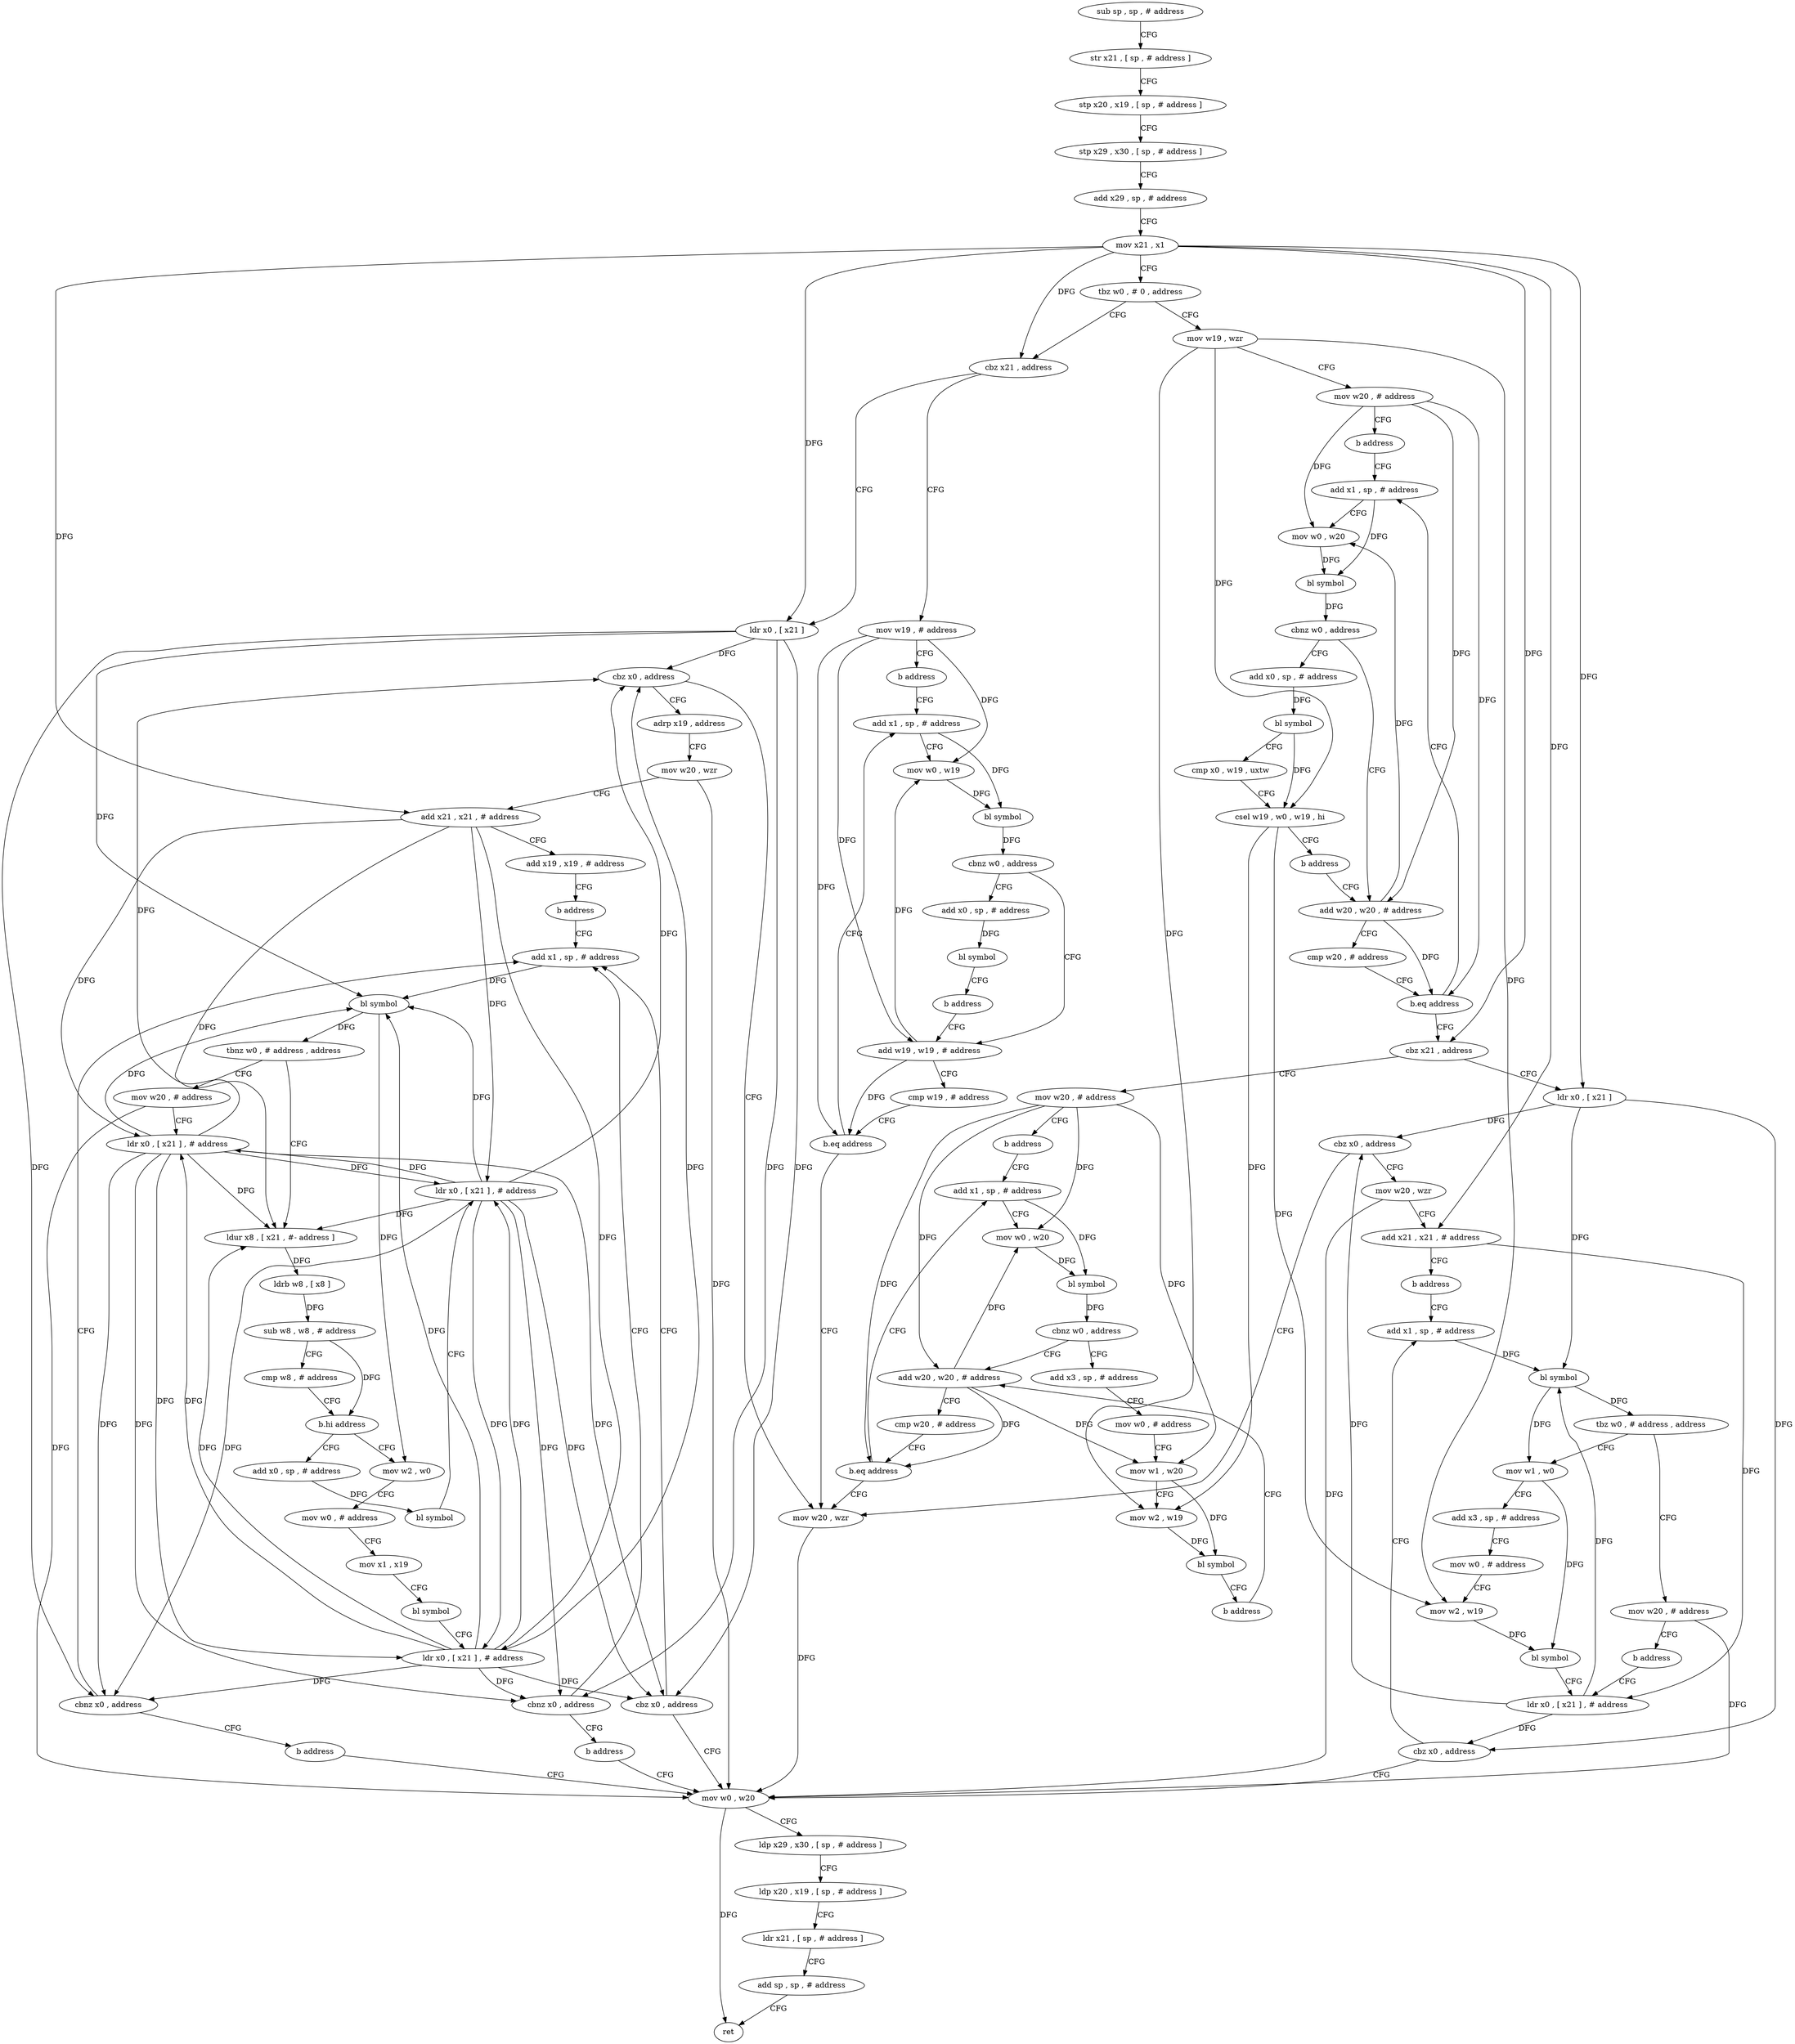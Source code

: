 digraph "func" {
"4201528" [label = "sub sp , sp , # address" ]
"4201532" [label = "str x21 , [ sp , # address ]" ]
"4201536" [label = "stp x20 , x19 , [ sp , # address ]" ]
"4201540" [label = "stp x29 , x30 , [ sp , # address ]" ]
"4201544" [label = "add x29 , sp , # address" ]
"4201548" [label = "mov x21 , x1" ]
"4201552" [label = "tbz w0 , # 0 , address" ]
"4201616" [label = "cbz x21 , address" ]
"4201556" [label = "mov w19 , wzr" ]
"4201812" [label = "mov w19 , # address" ]
"4201620" [label = "ldr x0 , [ x21 ]" ]
"4201560" [label = "mov w20 , # address" ]
"4201564" [label = "b address" ]
"4201580" [label = "add x1 , sp , # address" ]
"4201816" [label = "b address" ]
"4201832" [label = "add x1 , sp , # address" ]
"4201624" [label = "cbz x0 , address" ]
"4201920" [label = "mov w20 , wzr" ]
"4201628" [label = "adrp x19 , address" ]
"4201584" [label = "mov w0 , w20" ]
"4201588" [label = "bl symbol" ]
"4201592" [label = "cbnz w0 , address" ]
"4201568" [label = "add w20 , w20 , # address" ]
"4201596" [label = "add x0 , sp , # address" ]
"4201836" [label = "mov w0 , w19" ]
"4201840" [label = "bl symbol" ]
"4201844" [label = "cbnz w0 , address" ]
"4201820" [label = "add w19 , w19 , # address" ]
"4201848" [label = "add x0 , sp , # address" ]
"4201924" [label = "mov w0 , w20" ]
"4201632" [label = "mov w20 , wzr" ]
"4201636" [label = "add x21 , x21 , # address" ]
"4201640" [label = "add x19 , x19 , # address" ]
"4201644" [label = "b address" ]
"4201660" [label = "add x1 , sp , # address" ]
"4201572" [label = "cmp w20 , # address" ]
"4201576" [label = "b.eq address" ]
"4201740" [label = "cbz x21 , address" ]
"4201600" [label = "bl symbol" ]
"4201604" [label = "cmp x0 , w19 , uxtw" ]
"4201608" [label = "csel w19 , w0 , w19 , hi" ]
"4201612" [label = "b address" ]
"4201824" [label = "cmp w19 , # address" ]
"4201828" [label = "b.eq address" ]
"4201852" [label = "bl symbol" ]
"4201856" [label = "b address" ]
"4201664" [label = "bl symbol" ]
"4201668" [label = "tbnz w0 , # address , address" ]
"4201648" [label = "mov w20 , # address" ]
"4201672" [label = "ldur x8 , [ x21 , #- address ]" ]
"4201860" [label = "mov w20 , # address" ]
"4201744" [label = "ldr x0 , [ x21 ]" ]
"4201652" [label = "ldr x0 , [ x21 ] , # address" ]
"4201656" [label = "cbz x0 , address" ]
"4201676" [label = "ldrb w8 , [ x8 ]" ]
"4201680" [label = "sub w8 , w8 , # address" ]
"4201684" [label = "cmp w8 , # address" ]
"4201688" [label = "b.hi address" ]
"4201712" [label = "mov w2 , w0" ]
"4201692" [label = "add x0 , sp , # address" ]
"4201864" [label = "b address" ]
"4201880" [label = "add x1 , sp , # address" ]
"4201748" [label = "cbz x0 , address" ]
"4201752" [label = "mov w20 , wzr" ]
"4201928" [label = "ldp x29 , x30 , [ sp , # address ]" ]
"4201932" [label = "ldp x20 , x19 , [ sp , # address ]" ]
"4201936" [label = "ldr x21 , [ sp , # address ]" ]
"4201940" [label = "add sp , sp , # address" ]
"4201944" [label = "ret" ]
"4201716" [label = "mov w0 , # address" ]
"4201720" [label = "mov x1 , x19" ]
"4201724" [label = "bl symbol" ]
"4201728" [label = "ldr x0 , [ x21 ] , # address" ]
"4201732" [label = "cbnz x0 , address" ]
"4201736" [label = "b address" ]
"4201696" [label = "bl symbol" ]
"4201700" [label = "ldr x0 , [ x21 ] , # address" ]
"4201704" [label = "cbnz x0 , address" ]
"4201708" [label = "b address" ]
"4201884" [label = "mov w0 , w20" ]
"4201888" [label = "bl symbol" ]
"4201892" [label = "cbnz w0 , address" ]
"4201868" [label = "add w20 , w20 , # address" ]
"4201896" [label = "add x3 , sp , # address" ]
"4201756" [label = "add x21 , x21 , # address" ]
"4201760" [label = "b address" ]
"4201792" [label = "add x1 , sp , # address" ]
"4201872" [label = "cmp w20 , # address" ]
"4201876" [label = "b.eq address" ]
"4201900" [label = "mov w0 , # address" ]
"4201904" [label = "mov w1 , w20" ]
"4201908" [label = "mov w2 , w19" ]
"4201912" [label = "bl symbol" ]
"4201916" [label = "b address" ]
"4201796" [label = "bl symbol" ]
"4201800" [label = "tbz w0 , # address , address" ]
"4201764" [label = "mov w1 , w0" ]
"4201804" [label = "mov w20 , # address" ]
"4201768" [label = "add x3 , sp , # address" ]
"4201772" [label = "mov w0 , # address" ]
"4201776" [label = "mov w2 , w19" ]
"4201780" [label = "bl symbol" ]
"4201784" [label = "ldr x0 , [ x21 ] , # address" ]
"4201808" [label = "b address" ]
"4201788" [label = "cbz x0 , address" ]
"4201528" -> "4201532" [ label = "CFG" ]
"4201532" -> "4201536" [ label = "CFG" ]
"4201536" -> "4201540" [ label = "CFG" ]
"4201540" -> "4201544" [ label = "CFG" ]
"4201544" -> "4201548" [ label = "CFG" ]
"4201548" -> "4201552" [ label = "CFG" ]
"4201548" -> "4201616" [ label = "DFG" ]
"4201548" -> "4201620" [ label = "DFG" ]
"4201548" -> "4201636" [ label = "DFG" ]
"4201548" -> "4201740" [ label = "DFG" ]
"4201548" -> "4201744" [ label = "DFG" ]
"4201548" -> "4201756" [ label = "DFG" ]
"4201552" -> "4201616" [ label = "CFG" ]
"4201552" -> "4201556" [ label = "CFG" ]
"4201616" -> "4201812" [ label = "CFG" ]
"4201616" -> "4201620" [ label = "CFG" ]
"4201556" -> "4201560" [ label = "CFG" ]
"4201556" -> "4201608" [ label = "DFG" ]
"4201556" -> "4201908" [ label = "DFG" ]
"4201556" -> "4201776" [ label = "DFG" ]
"4201812" -> "4201816" [ label = "CFG" ]
"4201812" -> "4201836" [ label = "DFG" ]
"4201812" -> "4201820" [ label = "DFG" ]
"4201812" -> "4201828" [ label = "DFG" ]
"4201620" -> "4201624" [ label = "DFG" ]
"4201620" -> "4201664" [ label = "DFG" ]
"4201620" -> "4201656" [ label = "DFG" ]
"4201620" -> "4201732" [ label = "DFG" ]
"4201620" -> "4201704" [ label = "DFG" ]
"4201560" -> "4201564" [ label = "CFG" ]
"4201560" -> "4201584" [ label = "DFG" ]
"4201560" -> "4201568" [ label = "DFG" ]
"4201560" -> "4201576" [ label = "DFG" ]
"4201564" -> "4201580" [ label = "CFG" ]
"4201580" -> "4201584" [ label = "CFG" ]
"4201580" -> "4201588" [ label = "DFG" ]
"4201816" -> "4201832" [ label = "CFG" ]
"4201832" -> "4201836" [ label = "CFG" ]
"4201832" -> "4201840" [ label = "DFG" ]
"4201624" -> "4201920" [ label = "CFG" ]
"4201624" -> "4201628" [ label = "CFG" ]
"4201920" -> "4201924" [ label = "DFG" ]
"4201628" -> "4201632" [ label = "CFG" ]
"4201584" -> "4201588" [ label = "DFG" ]
"4201588" -> "4201592" [ label = "DFG" ]
"4201592" -> "4201568" [ label = "CFG" ]
"4201592" -> "4201596" [ label = "CFG" ]
"4201568" -> "4201572" [ label = "CFG" ]
"4201568" -> "4201584" [ label = "DFG" ]
"4201568" -> "4201576" [ label = "DFG" ]
"4201596" -> "4201600" [ label = "DFG" ]
"4201836" -> "4201840" [ label = "DFG" ]
"4201840" -> "4201844" [ label = "DFG" ]
"4201844" -> "4201820" [ label = "CFG" ]
"4201844" -> "4201848" [ label = "CFG" ]
"4201820" -> "4201824" [ label = "CFG" ]
"4201820" -> "4201836" [ label = "DFG" ]
"4201820" -> "4201828" [ label = "DFG" ]
"4201848" -> "4201852" [ label = "DFG" ]
"4201924" -> "4201928" [ label = "CFG" ]
"4201924" -> "4201944" [ label = "DFG" ]
"4201632" -> "4201636" [ label = "CFG" ]
"4201632" -> "4201924" [ label = "DFG" ]
"4201636" -> "4201640" [ label = "CFG" ]
"4201636" -> "4201652" [ label = "DFG" ]
"4201636" -> "4201672" [ label = "DFG" ]
"4201636" -> "4201728" [ label = "DFG" ]
"4201636" -> "4201700" [ label = "DFG" ]
"4201640" -> "4201644" [ label = "CFG" ]
"4201644" -> "4201660" [ label = "CFG" ]
"4201660" -> "4201664" [ label = "DFG" ]
"4201572" -> "4201576" [ label = "CFG" ]
"4201576" -> "4201740" [ label = "CFG" ]
"4201576" -> "4201580" [ label = "CFG" ]
"4201740" -> "4201860" [ label = "CFG" ]
"4201740" -> "4201744" [ label = "CFG" ]
"4201600" -> "4201604" [ label = "CFG" ]
"4201600" -> "4201608" [ label = "DFG" ]
"4201604" -> "4201608" [ label = "CFG" ]
"4201608" -> "4201612" [ label = "CFG" ]
"4201608" -> "4201908" [ label = "DFG" ]
"4201608" -> "4201776" [ label = "DFG" ]
"4201612" -> "4201568" [ label = "CFG" ]
"4201824" -> "4201828" [ label = "CFG" ]
"4201828" -> "4201920" [ label = "CFG" ]
"4201828" -> "4201832" [ label = "CFG" ]
"4201852" -> "4201856" [ label = "CFG" ]
"4201856" -> "4201820" [ label = "CFG" ]
"4201664" -> "4201668" [ label = "DFG" ]
"4201664" -> "4201712" [ label = "DFG" ]
"4201668" -> "4201648" [ label = "CFG" ]
"4201668" -> "4201672" [ label = "CFG" ]
"4201648" -> "4201652" [ label = "CFG" ]
"4201648" -> "4201924" [ label = "DFG" ]
"4201672" -> "4201676" [ label = "DFG" ]
"4201860" -> "4201864" [ label = "CFG" ]
"4201860" -> "4201884" [ label = "DFG" ]
"4201860" -> "4201868" [ label = "DFG" ]
"4201860" -> "4201876" [ label = "DFG" ]
"4201860" -> "4201904" [ label = "DFG" ]
"4201744" -> "4201748" [ label = "DFG" ]
"4201744" -> "4201796" [ label = "DFG" ]
"4201744" -> "4201788" [ label = "DFG" ]
"4201652" -> "4201656" [ label = "DFG" ]
"4201652" -> "4201624" [ label = "DFG" ]
"4201652" -> "4201664" [ label = "DFG" ]
"4201652" -> "4201732" [ label = "DFG" ]
"4201652" -> "4201704" [ label = "DFG" ]
"4201652" -> "4201672" [ label = "DFG" ]
"4201652" -> "4201728" [ label = "DFG" ]
"4201652" -> "4201700" [ label = "DFG" ]
"4201656" -> "4201924" [ label = "CFG" ]
"4201656" -> "4201660" [ label = "CFG" ]
"4201676" -> "4201680" [ label = "DFG" ]
"4201680" -> "4201684" [ label = "CFG" ]
"4201680" -> "4201688" [ label = "DFG" ]
"4201684" -> "4201688" [ label = "CFG" ]
"4201688" -> "4201712" [ label = "CFG" ]
"4201688" -> "4201692" [ label = "CFG" ]
"4201712" -> "4201716" [ label = "CFG" ]
"4201692" -> "4201696" [ label = "DFG" ]
"4201864" -> "4201880" [ label = "CFG" ]
"4201880" -> "4201884" [ label = "CFG" ]
"4201880" -> "4201888" [ label = "DFG" ]
"4201748" -> "4201920" [ label = "CFG" ]
"4201748" -> "4201752" [ label = "CFG" ]
"4201752" -> "4201756" [ label = "CFG" ]
"4201752" -> "4201924" [ label = "DFG" ]
"4201928" -> "4201932" [ label = "CFG" ]
"4201932" -> "4201936" [ label = "CFG" ]
"4201936" -> "4201940" [ label = "CFG" ]
"4201940" -> "4201944" [ label = "CFG" ]
"4201716" -> "4201720" [ label = "CFG" ]
"4201720" -> "4201724" [ label = "CFG" ]
"4201724" -> "4201728" [ label = "CFG" ]
"4201728" -> "4201732" [ label = "DFG" ]
"4201728" -> "4201624" [ label = "DFG" ]
"4201728" -> "4201652" [ label = "DFG" ]
"4201728" -> "4201656" [ label = "DFG" ]
"4201728" -> "4201672" [ label = "DFG" ]
"4201728" -> "4201664" [ label = "DFG" ]
"4201728" -> "4201704" [ label = "DFG" ]
"4201728" -> "4201700" [ label = "DFG" ]
"4201732" -> "4201660" [ label = "CFG" ]
"4201732" -> "4201736" [ label = "CFG" ]
"4201736" -> "4201924" [ label = "CFG" ]
"4201696" -> "4201700" [ label = "CFG" ]
"4201700" -> "4201704" [ label = "DFG" ]
"4201700" -> "4201624" [ label = "DFG" ]
"4201700" -> "4201652" [ label = "DFG" ]
"4201700" -> "4201656" [ label = "DFG" ]
"4201700" -> "4201672" [ label = "DFG" ]
"4201700" -> "4201728" [ label = "DFG" ]
"4201700" -> "4201732" [ label = "DFG" ]
"4201700" -> "4201664" [ label = "DFG" ]
"4201704" -> "4201660" [ label = "CFG" ]
"4201704" -> "4201708" [ label = "CFG" ]
"4201708" -> "4201924" [ label = "CFG" ]
"4201884" -> "4201888" [ label = "DFG" ]
"4201888" -> "4201892" [ label = "DFG" ]
"4201892" -> "4201868" [ label = "CFG" ]
"4201892" -> "4201896" [ label = "CFG" ]
"4201868" -> "4201872" [ label = "CFG" ]
"4201868" -> "4201884" [ label = "DFG" ]
"4201868" -> "4201876" [ label = "DFG" ]
"4201868" -> "4201904" [ label = "DFG" ]
"4201896" -> "4201900" [ label = "CFG" ]
"4201756" -> "4201760" [ label = "CFG" ]
"4201756" -> "4201784" [ label = "DFG" ]
"4201760" -> "4201792" [ label = "CFG" ]
"4201792" -> "4201796" [ label = "DFG" ]
"4201872" -> "4201876" [ label = "CFG" ]
"4201876" -> "4201920" [ label = "CFG" ]
"4201876" -> "4201880" [ label = "CFG" ]
"4201900" -> "4201904" [ label = "CFG" ]
"4201904" -> "4201908" [ label = "CFG" ]
"4201904" -> "4201912" [ label = "DFG" ]
"4201908" -> "4201912" [ label = "DFG" ]
"4201912" -> "4201916" [ label = "CFG" ]
"4201916" -> "4201868" [ label = "CFG" ]
"4201796" -> "4201800" [ label = "DFG" ]
"4201796" -> "4201764" [ label = "DFG" ]
"4201800" -> "4201764" [ label = "CFG" ]
"4201800" -> "4201804" [ label = "CFG" ]
"4201764" -> "4201768" [ label = "CFG" ]
"4201764" -> "4201780" [ label = "DFG" ]
"4201804" -> "4201808" [ label = "CFG" ]
"4201804" -> "4201924" [ label = "DFG" ]
"4201768" -> "4201772" [ label = "CFG" ]
"4201772" -> "4201776" [ label = "CFG" ]
"4201776" -> "4201780" [ label = "DFG" ]
"4201780" -> "4201784" [ label = "CFG" ]
"4201784" -> "4201788" [ label = "DFG" ]
"4201784" -> "4201748" [ label = "DFG" ]
"4201784" -> "4201796" [ label = "DFG" ]
"4201808" -> "4201784" [ label = "CFG" ]
"4201788" -> "4201924" [ label = "CFG" ]
"4201788" -> "4201792" [ label = "CFG" ]
}

